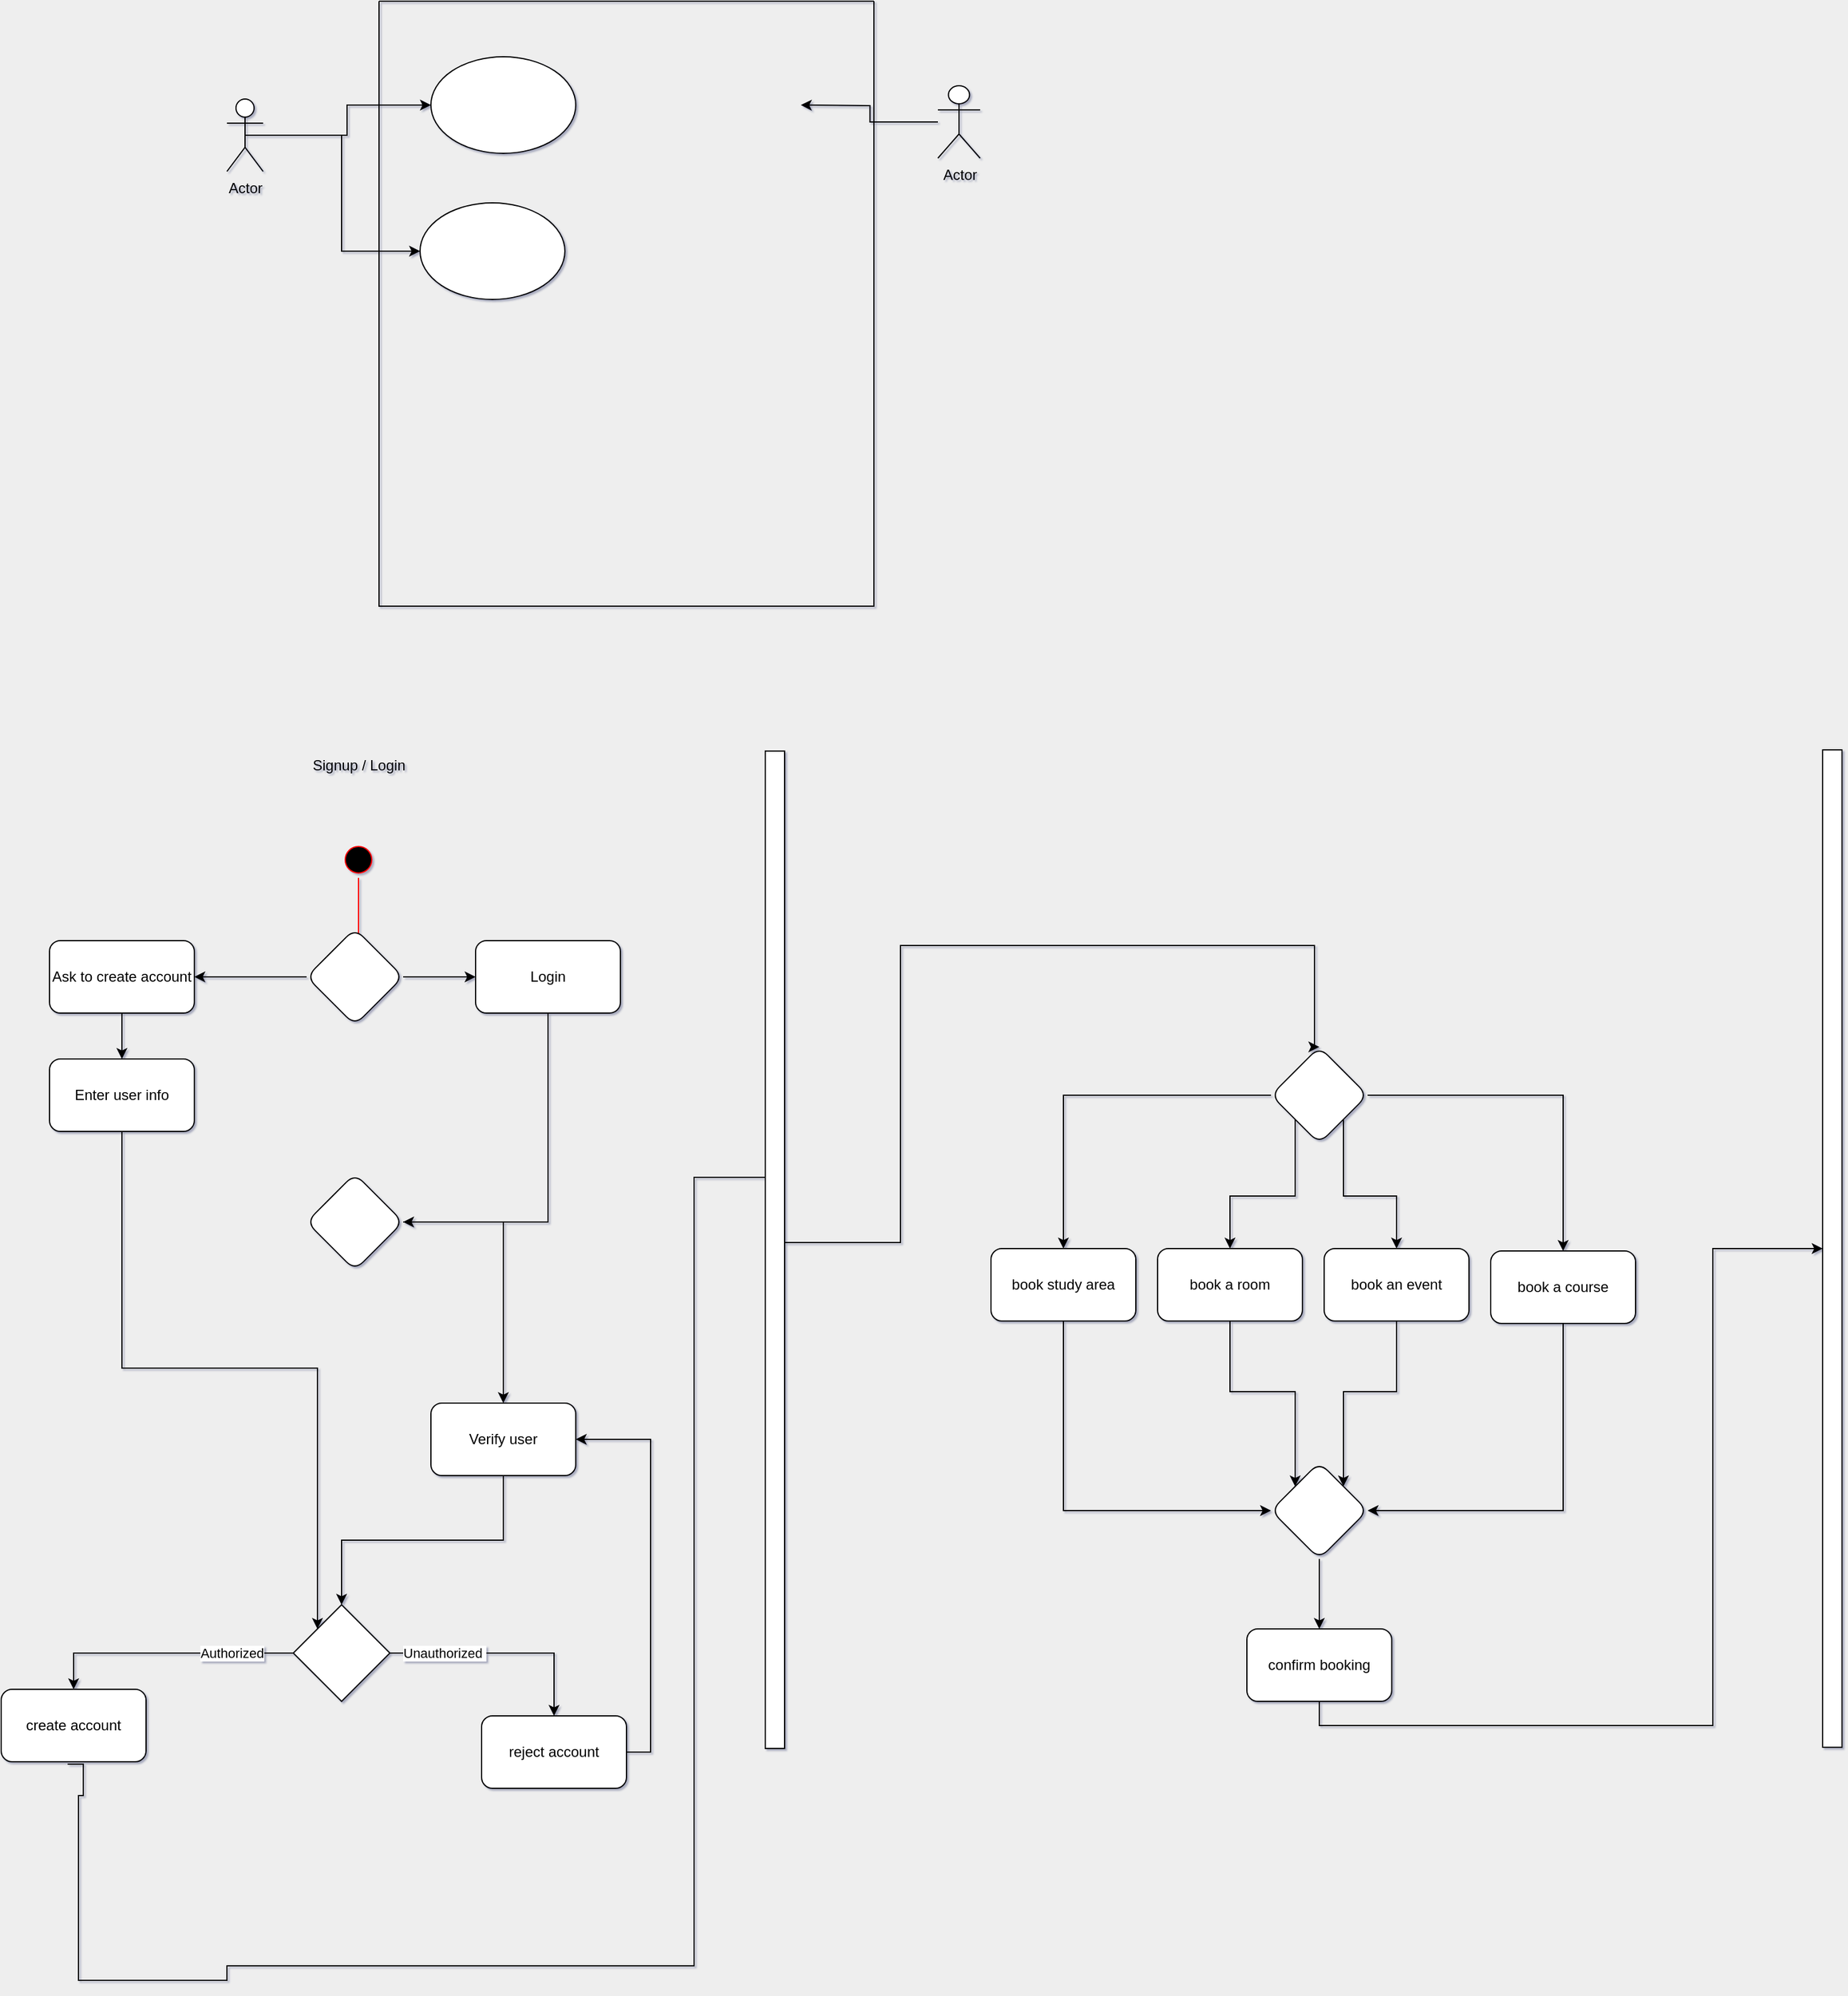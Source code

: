 <mxfile version="22.1.8" type="github">
  <diagram id="C5RBs43oDa-KdzZeNtuy" name="Page-1">
    <mxGraphModel dx="1173" dy="1562" grid="0" gridSize="10" guides="1" tooltips="1" connect="1" arrows="1" fold="1" page="1" pageScale="1" pageWidth="1169" pageHeight="827" background="#EEEEEE" math="0" shadow="1">
      <root>
        <mxCell id="WIyWlLk6GJQsqaUBKTNV-0" />
        <mxCell id="WIyWlLk6GJQsqaUBKTNV-1" parent="WIyWlLk6GJQsqaUBKTNV-0" />
        <mxCell id="f7dKJswGnB8elkYY4i_4-2" value="" style="ellipse;html=1;shape=startState;fillColor=#000000;strokeColor=#ff0000;" parent="WIyWlLk6GJQsqaUBKTNV-1" vertex="1">
          <mxGeometry x="354" y="76" width="30" height="30" as="geometry" />
        </mxCell>
        <mxCell id="f7dKJswGnB8elkYY4i_4-3" value="" style="edgeStyle=orthogonalEdgeStyle;html=1;verticalAlign=bottom;endArrow=open;endSize=8;strokeColor=#ff0000;rounded=0;" parent="WIyWlLk6GJQsqaUBKTNV-1" source="f7dKJswGnB8elkYY4i_4-2" edge="1">
          <mxGeometry relative="1" as="geometry">
            <mxPoint x="369" y="166" as="targetPoint" />
          </mxGeometry>
        </mxCell>
        <mxCell id="f7dKJswGnB8elkYY4i_4-7" style="edgeStyle=orthogonalEdgeStyle;rounded=0;orthogonalLoop=1;jettySize=auto;html=1;exitX=0.5;exitY=1;exitDx=0;exitDy=0;" parent="WIyWlLk6GJQsqaUBKTNV-1" source="f7dKJswGnB8elkYY4i_4-5" target="f7dKJswGnB8elkYY4i_4-6" edge="1">
          <mxGeometry relative="1" as="geometry" />
        </mxCell>
        <mxCell id="f7dKJswGnB8elkYY4i_4-5" value="Ask to create account" style="rounded=1;whiteSpace=wrap;html=1;" parent="WIyWlLk6GJQsqaUBKTNV-1" vertex="1">
          <mxGeometry x="113" y="158" width="120" height="60" as="geometry" />
        </mxCell>
        <mxCell id="f7dKJswGnB8elkYY4i_4-9" style="edgeStyle=orthogonalEdgeStyle;rounded=0;orthogonalLoop=1;jettySize=auto;html=1;exitX=0.5;exitY=1;exitDx=0;exitDy=0;entryX=0;entryY=0;entryDx=0;entryDy=0;" parent="WIyWlLk6GJQsqaUBKTNV-1" source="f7dKJswGnB8elkYY4i_4-6" target="f7dKJswGnB8elkYY4i_4-10" edge="1">
          <mxGeometry relative="1" as="geometry" />
        </mxCell>
        <mxCell id="f7dKJswGnB8elkYY4i_4-6" value="Enter user info" style="rounded=1;whiteSpace=wrap;html=1;" parent="WIyWlLk6GJQsqaUBKTNV-1" vertex="1">
          <mxGeometry x="113" y="256" width="120" height="60" as="geometry" />
        </mxCell>
        <mxCell id="f7dKJswGnB8elkYY4i_4-18" style="edgeStyle=orthogonalEdgeStyle;rounded=0;orthogonalLoop=1;jettySize=auto;html=1;exitX=0.5;exitY=1;exitDx=0;exitDy=0;entryX=0.5;entryY=0;entryDx=0;entryDy=0;" parent="WIyWlLk6GJQsqaUBKTNV-1" source="f7dKJswGnB8elkYY4i_4-8" target="f7dKJswGnB8elkYY4i_4-10" edge="1">
          <mxGeometry relative="1" as="geometry" />
        </mxCell>
        <mxCell id="f7dKJswGnB8elkYY4i_4-8" value="Verify user" style="rounded=1;whiteSpace=wrap;html=1;" parent="WIyWlLk6GJQsqaUBKTNV-1" vertex="1">
          <mxGeometry x="429" y="541" width="120" height="60" as="geometry" />
        </mxCell>
        <mxCell id="f7dKJswGnB8elkYY4i_4-13" style="edgeStyle=orthogonalEdgeStyle;rounded=0;orthogonalLoop=1;jettySize=auto;html=1;exitX=0;exitY=0.5;exitDx=0;exitDy=0;entryX=0.5;entryY=0;entryDx=0;entryDy=0;" parent="WIyWlLk6GJQsqaUBKTNV-1" source="f7dKJswGnB8elkYY4i_4-10" target="f7dKJswGnB8elkYY4i_4-11" edge="1">
          <mxGeometry relative="1" as="geometry" />
        </mxCell>
        <mxCell id="f7dKJswGnB8elkYY4i_4-16" value="Authorized" style="edgeLabel;html=1;align=center;verticalAlign=middle;resizable=0;points=[];" parent="f7dKJswGnB8elkYY4i_4-13" vertex="1" connectable="0">
          <mxGeometry x="-0.572" relative="1" as="geometry">
            <mxPoint x="-6" as="offset" />
          </mxGeometry>
        </mxCell>
        <mxCell id="f7dKJswGnB8elkYY4i_4-14" style="edgeStyle=orthogonalEdgeStyle;rounded=0;orthogonalLoop=1;jettySize=auto;html=1;exitX=1;exitY=0.5;exitDx=0;exitDy=0;entryX=0.5;entryY=0;entryDx=0;entryDy=0;" parent="WIyWlLk6GJQsqaUBKTNV-1" source="f7dKJswGnB8elkYY4i_4-10" target="f7dKJswGnB8elkYY4i_4-12" edge="1">
          <mxGeometry relative="1" as="geometry" />
        </mxCell>
        <mxCell id="f7dKJswGnB8elkYY4i_4-15" value="Unauthorized&amp;nbsp;" style="edgeLabel;html=1;align=center;verticalAlign=middle;resizable=0;points=[];" parent="f7dKJswGnB8elkYY4i_4-14" vertex="1" connectable="0">
          <mxGeometry x="-0.575" y="-1" relative="1" as="geometry">
            <mxPoint x="5" y="-1" as="offset" />
          </mxGeometry>
        </mxCell>
        <mxCell id="f7dKJswGnB8elkYY4i_4-10" value="" style="rhombus;whiteSpace=wrap;html=1;" parent="WIyWlLk6GJQsqaUBKTNV-1" vertex="1">
          <mxGeometry x="315" y="708" width="80" height="80" as="geometry" />
        </mxCell>
        <mxCell id="f7dKJswGnB8elkYY4i_4-11" value="create account" style="rounded=1;whiteSpace=wrap;html=1;" parent="WIyWlLk6GJQsqaUBKTNV-1" vertex="1">
          <mxGeometry x="73" y="778" width="120" height="60" as="geometry" />
        </mxCell>
        <mxCell id="f7dKJswGnB8elkYY4i_4-12" value="reject account" style="rounded=1;whiteSpace=wrap;html=1;" parent="WIyWlLk6GJQsqaUBKTNV-1" vertex="1">
          <mxGeometry x="471" y="800" width="120" height="60" as="geometry" />
        </mxCell>
        <mxCell id="f7dKJswGnB8elkYY4i_4-20" style="edgeStyle=orthogonalEdgeStyle;rounded=0;orthogonalLoop=1;jettySize=auto;html=1;exitX=1;exitY=0.5;exitDx=0;exitDy=0;entryX=1;entryY=0.5;entryDx=0;entryDy=0;" parent="WIyWlLk6GJQsqaUBKTNV-1" source="f7dKJswGnB8elkYY4i_4-12" target="f7dKJswGnB8elkYY4i_4-8" edge="1">
          <mxGeometry relative="1" as="geometry">
            <mxPoint x="665" y="668" as="sourcePoint" />
            <mxPoint x="605" y="382" as="targetPoint" />
          </mxGeometry>
        </mxCell>
        <mxCell id="dW-0uQEkyO6C6Be_t6p6-40" value="" style="edgeStyle=orthogonalEdgeStyle;rounded=0;orthogonalLoop=1;jettySize=auto;html=1;" edge="1" parent="WIyWlLk6GJQsqaUBKTNV-1" source="dW-0uQEkyO6C6Be_t6p6-44" target="dW-0uQEkyO6C6Be_t6p6-46">
          <mxGeometry relative="1" as="geometry" />
        </mxCell>
        <mxCell id="dW-0uQEkyO6C6Be_t6p6-41" value="" style="edgeStyle=orthogonalEdgeStyle;rounded=0;orthogonalLoop=1;jettySize=auto;html=1;" edge="1" parent="WIyWlLk6GJQsqaUBKTNV-1" source="dW-0uQEkyO6C6Be_t6p6-44" target="dW-0uQEkyO6C6Be_t6p6-48">
          <mxGeometry relative="1" as="geometry" />
        </mxCell>
        <mxCell id="dW-0uQEkyO6C6Be_t6p6-42" style="edgeStyle=orthogonalEdgeStyle;rounded=0;orthogonalLoop=1;jettySize=auto;html=1;exitX=1;exitY=1;exitDx=0;exitDy=0;entryX=0.5;entryY=0;entryDx=0;entryDy=0;" edge="1" parent="WIyWlLk6GJQsqaUBKTNV-1" source="dW-0uQEkyO6C6Be_t6p6-44" target="dW-0uQEkyO6C6Be_t6p6-52">
          <mxGeometry relative="1" as="geometry" />
        </mxCell>
        <mxCell id="dW-0uQEkyO6C6Be_t6p6-43" style="edgeStyle=orthogonalEdgeStyle;rounded=0;orthogonalLoop=1;jettySize=auto;html=1;exitX=0;exitY=1;exitDx=0;exitDy=0;entryX=0.5;entryY=0;entryDx=0;entryDy=0;" edge="1" parent="WIyWlLk6GJQsqaUBKTNV-1" source="dW-0uQEkyO6C6Be_t6p6-44" target="dW-0uQEkyO6C6Be_t6p6-50">
          <mxGeometry relative="1" as="geometry" />
        </mxCell>
        <mxCell id="dW-0uQEkyO6C6Be_t6p6-44" value="" style="rhombus;whiteSpace=wrap;html=1;rounded=1;" vertex="1" parent="WIyWlLk6GJQsqaUBKTNV-1">
          <mxGeometry x="1125" y="246" width="80" height="80" as="geometry" />
        </mxCell>
        <mxCell id="dW-0uQEkyO6C6Be_t6p6-45" style="edgeStyle=orthogonalEdgeStyle;rounded=0;orthogonalLoop=1;jettySize=auto;html=1;exitX=0.5;exitY=1;exitDx=0;exitDy=0;entryX=0;entryY=0.5;entryDx=0;entryDy=0;" edge="1" parent="WIyWlLk6GJQsqaUBKTNV-1" source="dW-0uQEkyO6C6Be_t6p6-46" target="dW-0uQEkyO6C6Be_t6p6-54">
          <mxGeometry relative="1" as="geometry" />
        </mxCell>
        <mxCell id="dW-0uQEkyO6C6Be_t6p6-46" value="book study area" style="whiteSpace=wrap;html=1;rounded=1;" vertex="1" parent="WIyWlLk6GJQsqaUBKTNV-1">
          <mxGeometry x="893" y="413" width="120" height="60" as="geometry" />
        </mxCell>
        <mxCell id="dW-0uQEkyO6C6Be_t6p6-47" style="edgeStyle=orthogonalEdgeStyle;rounded=0;orthogonalLoop=1;jettySize=auto;html=1;exitX=0.5;exitY=1;exitDx=0;exitDy=0;entryX=1;entryY=0.5;entryDx=0;entryDy=0;" edge="1" parent="WIyWlLk6GJQsqaUBKTNV-1" source="dW-0uQEkyO6C6Be_t6p6-48" target="dW-0uQEkyO6C6Be_t6p6-54">
          <mxGeometry relative="1" as="geometry" />
        </mxCell>
        <mxCell id="dW-0uQEkyO6C6Be_t6p6-48" value="book a course" style="whiteSpace=wrap;html=1;rounded=1;" vertex="1" parent="WIyWlLk6GJQsqaUBKTNV-1">
          <mxGeometry x="1307" y="415" width="120" height="60" as="geometry" />
        </mxCell>
        <mxCell id="dW-0uQEkyO6C6Be_t6p6-49" style="edgeStyle=orthogonalEdgeStyle;rounded=0;orthogonalLoop=1;jettySize=auto;html=1;entryX=0;entryY=0;entryDx=0;entryDy=0;" edge="1" parent="WIyWlLk6GJQsqaUBKTNV-1" source="dW-0uQEkyO6C6Be_t6p6-50" target="dW-0uQEkyO6C6Be_t6p6-54">
          <mxGeometry relative="1" as="geometry" />
        </mxCell>
        <mxCell id="dW-0uQEkyO6C6Be_t6p6-50" value="book a room" style="whiteSpace=wrap;html=1;rounded=1;" vertex="1" parent="WIyWlLk6GJQsqaUBKTNV-1">
          <mxGeometry x="1031" y="413" width="120" height="60" as="geometry" />
        </mxCell>
        <mxCell id="dW-0uQEkyO6C6Be_t6p6-51" style="edgeStyle=orthogonalEdgeStyle;rounded=0;orthogonalLoop=1;jettySize=auto;html=1;exitX=0.5;exitY=1;exitDx=0;exitDy=0;entryX=1;entryY=0;entryDx=0;entryDy=0;" edge="1" parent="WIyWlLk6GJQsqaUBKTNV-1" source="dW-0uQEkyO6C6Be_t6p6-52" target="dW-0uQEkyO6C6Be_t6p6-54">
          <mxGeometry relative="1" as="geometry" />
        </mxCell>
        <mxCell id="dW-0uQEkyO6C6Be_t6p6-52" value="book an event" style="whiteSpace=wrap;html=1;rounded=1;" vertex="1" parent="WIyWlLk6GJQsqaUBKTNV-1">
          <mxGeometry x="1169" y="413" width="120" height="60" as="geometry" />
        </mxCell>
        <mxCell id="dW-0uQEkyO6C6Be_t6p6-53" value="" style="edgeStyle=orthogonalEdgeStyle;rounded=0;orthogonalLoop=1;jettySize=auto;html=1;" edge="1" parent="WIyWlLk6GJQsqaUBKTNV-1" source="dW-0uQEkyO6C6Be_t6p6-54" target="dW-0uQEkyO6C6Be_t6p6-55">
          <mxGeometry relative="1" as="geometry" />
        </mxCell>
        <mxCell id="dW-0uQEkyO6C6Be_t6p6-54" value="" style="rhombus;whiteSpace=wrap;html=1;rounded=1;" vertex="1" parent="WIyWlLk6GJQsqaUBKTNV-1">
          <mxGeometry x="1125" y="590" width="80" height="80" as="geometry" />
        </mxCell>
        <mxCell id="dW-0uQEkyO6C6Be_t6p6-66" style="edgeStyle=orthogonalEdgeStyle;rounded=0;orthogonalLoop=1;jettySize=auto;html=1;exitX=0.5;exitY=1;exitDx=0;exitDy=0;" edge="1" parent="WIyWlLk6GJQsqaUBKTNV-1" source="dW-0uQEkyO6C6Be_t6p6-55" target="dW-0uQEkyO6C6Be_t6p6-65">
          <mxGeometry relative="1" as="geometry">
            <Array as="points">
              <mxPoint x="1165" y="808" />
              <mxPoint x="1491" y="808" />
              <mxPoint x="1491" y="413" />
            </Array>
          </mxGeometry>
        </mxCell>
        <mxCell id="dW-0uQEkyO6C6Be_t6p6-55" value="confirm booking" style="whiteSpace=wrap;html=1;rounded=1;" vertex="1" parent="WIyWlLk6GJQsqaUBKTNV-1">
          <mxGeometry x="1105" y="728" width="120" height="60" as="geometry" />
        </mxCell>
        <mxCell id="dW-0uQEkyO6C6Be_t6p6-59" value="" style="edgeStyle=orthogonalEdgeStyle;rounded=0;orthogonalLoop=1;jettySize=auto;html=1;" edge="1" parent="WIyWlLk6GJQsqaUBKTNV-1">
          <mxGeometry relative="1" as="geometry">
            <mxPoint x="128" y="840" as="sourcePoint" />
            <mxPoint x="722" y="354" as="targetPoint" />
            <Array as="points">
              <mxPoint x="141" y="866" />
              <mxPoint x="137" y="866" />
              <mxPoint x="137" y="1019" />
              <mxPoint x="260" y="1019" />
              <mxPoint x="260" y="1007" />
              <mxPoint x="647" y="1007" />
              <mxPoint x="647" y="354" />
            </Array>
          </mxGeometry>
        </mxCell>
        <mxCell id="dW-0uQEkyO6C6Be_t6p6-64" value="" style="edgeStyle=orthogonalEdgeStyle;rounded=0;orthogonalLoop=1;jettySize=auto;html=1;curved=0;entryX=0.5;entryY=0;entryDx=0;entryDy=0;" edge="1" parent="WIyWlLk6GJQsqaUBKTNV-1" source="dW-0uQEkyO6C6Be_t6p6-58" target="dW-0uQEkyO6C6Be_t6p6-44">
          <mxGeometry relative="1" as="geometry">
            <mxPoint x="757" y="414" as="sourcePoint" />
            <mxPoint x="1161" y="240" as="targetPoint" />
            <Array as="points">
              <mxPoint x="818" y="408" />
              <mxPoint x="818" y="162" />
              <mxPoint x="1161" y="162" />
              <mxPoint x="1161" y="246" />
            </Array>
          </mxGeometry>
        </mxCell>
        <mxCell id="dW-0uQEkyO6C6Be_t6p6-58" value="" style="html=1;points=[[0,0,0,0,5],[0,1,0,0,-5],[1,0,0,0,5],[1,1,0,0,-5]];perimeter=orthogonalPerimeter;outlineConnect=0;targetShapes=umlLifeline;portConstraint=eastwest;newEdgeStyle={&quot;curved&quot;:0,&quot;rounded&quot;:0};" vertex="1" parent="WIyWlLk6GJQsqaUBKTNV-1">
          <mxGeometry x="706" y="1" width="16" height="826" as="geometry" />
        </mxCell>
        <mxCell id="dW-0uQEkyO6C6Be_t6p6-65" value="" style="html=1;points=[[0,0,0,0,5],[0,1,0,0,-5],[1,0,0,0,5],[1,1,0,0,-5]];perimeter=orthogonalPerimeter;outlineConnect=0;targetShapes=umlLifeline;portConstraint=eastwest;newEdgeStyle={&quot;curved&quot;:0,&quot;rounded&quot;:0};" vertex="1" parent="WIyWlLk6GJQsqaUBKTNV-1">
          <mxGeometry x="1582" width="16" height="826" as="geometry" />
        </mxCell>
        <mxCell id="dW-0uQEkyO6C6Be_t6p6-67" value="Signup / Login" style="text;html=1;align=center;verticalAlign=middle;resizable=0;points=[];autosize=1;strokeColor=none;fillColor=none;" vertex="1" parent="WIyWlLk6GJQsqaUBKTNV-1">
          <mxGeometry x="322" width="94" height="26" as="geometry" />
        </mxCell>
        <mxCell id="dW-0uQEkyO6C6Be_t6p6-72" style="edgeStyle=orthogonalEdgeStyle;rounded=0;orthogonalLoop=1;jettySize=auto;html=1;exitX=0;exitY=0.5;exitDx=0;exitDy=0;entryX=1;entryY=0.5;entryDx=0;entryDy=0;" edge="1" parent="WIyWlLk6GJQsqaUBKTNV-1" source="dW-0uQEkyO6C6Be_t6p6-69" target="f7dKJswGnB8elkYY4i_4-5">
          <mxGeometry relative="1" as="geometry" />
        </mxCell>
        <mxCell id="dW-0uQEkyO6C6Be_t6p6-77" value="" style="edgeStyle=orthogonalEdgeStyle;rounded=0;orthogonalLoop=1;jettySize=auto;html=1;" edge="1" parent="WIyWlLk6GJQsqaUBKTNV-1" source="dW-0uQEkyO6C6Be_t6p6-69" target="dW-0uQEkyO6C6Be_t6p6-76">
          <mxGeometry relative="1" as="geometry" />
        </mxCell>
        <mxCell id="dW-0uQEkyO6C6Be_t6p6-69" value="" style="rhombus;whiteSpace=wrap;html=1;rounded=1;" vertex="1" parent="WIyWlLk6GJQsqaUBKTNV-1">
          <mxGeometry x="326" y="148" width="80" height="80" as="geometry" />
        </mxCell>
        <mxCell id="dW-0uQEkyO6C6Be_t6p6-81" style="edgeStyle=orthogonalEdgeStyle;rounded=0;orthogonalLoop=1;jettySize=auto;html=1;exitX=0.5;exitY=1;exitDx=0;exitDy=0;entryX=1;entryY=0.5;entryDx=0;entryDy=0;" edge="1" parent="WIyWlLk6GJQsqaUBKTNV-1" source="dW-0uQEkyO6C6Be_t6p6-76" target="dW-0uQEkyO6C6Be_t6p6-78">
          <mxGeometry relative="1" as="geometry" />
        </mxCell>
        <mxCell id="dW-0uQEkyO6C6Be_t6p6-76" value="Login" style="whiteSpace=wrap;html=1;rounded=1;" vertex="1" parent="WIyWlLk6GJQsqaUBKTNV-1">
          <mxGeometry x="466" y="158" width="120" height="60" as="geometry" />
        </mxCell>
        <mxCell id="dW-0uQEkyO6C6Be_t6p6-82" style="edgeStyle=orthogonalEdgeStyle;rounded=0;orthogonalLoop=1;jettySize=auto;html=1;entryX=0.5;entryY=0;entryDx=0;entryDy=0;" edge="1" parent="WIyWlLk6GJQsqaUBKTNV-1" source="dW-0uQEkyO6C6Be_t6p6-78" target="f7dKJswGnB8elkYY4i_4-8">
          <mxGeometry relative="1" as="geometry">
            <mxPoint x="366" y="516.94" as="targetPoint" />
          </mxGeometry>
        </mxCell>
        <mxCell id="dW-0uQEkyO6C6Be_t6p6-78" value="" style="rhombus;whiteSpace=wrap;html=1;rounded=1;" vertex="1" parent="WIyWlLk6GJQsqaUBKTNV-1">
          <mxGeometry x="326" y="351" width="80" height="80" as="geometry" />
        </mxCell>
        <mxCell id="dW-0uQEkyO6C6Be_t6p6-88" style="edgeStyle=orthogonalEdgeStyle;rounded=0;orthogonalLoop=1;jettySize=auto;html=1;exitX=0.5;exitY=0.5;exitDx=0;exitDy=0;exitPerimeter=0;entryX=0;entryY=0.5;entryDx=0;entryDy=0;" edge="1" parent="WIyWlLk6GJQsqaUBKTNV-1" source="dW-0uQEkyO6C6Be_t6p6-83" target="dW-0uQEkyO6C6Be_t6p6-85">
          <mxGeometry relative="1" as="geometry" />
        </mxCell>
        <mxCell id="dW-0uQEkyO6C6Be_t6p6-89" style="edgeStyle=orthogonalEdgeStyle;rounded=0;orthogonalLoop=1;jettySize=auto;html=1;exitX=0.5;exitY=0.5;exitDx=0;exitDy=0;exitPerimeter=0;entryX=0;entryY=0.5;entryDx=0;entryDy=0;" edge="1" parent="WIyWlLk6GJQsqaUBKTNV-1" source="dW-0uQEkyO6C6Be_t6p6-83" target="dW-0uQEkyO6C6Be_t6p6-86">
          <mxGeometry relative="1" as="geometry" />
        </mxCell>
        <mxCell id="dW-0uQEkyO6C6Be_t6p6-83" value="Actor" style="shape=umlActor;verticalLabelPosition=bottom;verticalAlign=top;html=1;" vertex="1" parent="WIyWlLk6GJQsqaUBKTNV-1">
          <mxGeometry x="260" y="-539" width="30" height="60" as="geometry" />
        </mxCell>
        <mxCell id="dW-0uQEkyO6C6Be_t6p6-84" value="" style="swimlane;startSize=0;" vertex="1" parent="WIyWlLk6GJQsqaUBKTNV-1">
          <mxGeometry x="386" y="-620" width="410" height="501" as="geometry" />
        </mxCell>
        <mxCell id="dW-0uQEkyO6C6Be_t6p6-85" value="" style="ellipse;whiteSpace=wrap;html=1;" vertex="1" parent="dW-0uQEkyO6C6Be_t6p6-84">
          <mxGeometry x="43" y="46" width="120" height="80" as="geometry" />
        </mxCell>
        <mxCell id="dW-0uQEkyO6C6Be_t6p6-86" value="" style="ellipse;whiteSpace=wrap;html=1;" vertex="1" parent="dW-0uQEkyO6C6Be_t6p6-84">
          <mxGeometry x="34" y="167" width="120" height="80" as="geometry" />
        </mxCell>
        <mxCell id="dW-0uQEkyO6C6Be_t6p6-91" value="" style="edgeStyle=orthogonalEdgeStyle;rounded=0;orthogonalLoop=1;jettySize=auto;html=1;" edge="1" parent="WIyWlLk6GJQsqaUBKTNV-1" source="dW-0uQEkyO6C6Be_t6p6-87">
          <mxGeometry relative="1" as="geometry">
            <mxPoint x="735.5" y="-534" as="targetPoint" />
          </mxGeometry>
        </mxCell>
        <mxCell id="dW-0uQEkyO6C6Be_t6p6-87" value="Actor" style="shape=umlActor;verticalLabelPosition=bottom;verticalAlign=top;html=1;" vertex="1" parent="WIyWlLk6GJQsqaUBKTNV-1">
          <mxGeometry x="849" y="-550" width="35" height="60" as="geometry" />
        </mxCell>
      </root>
    </mxGraphModel>
  </diagram>
</mxfile>
